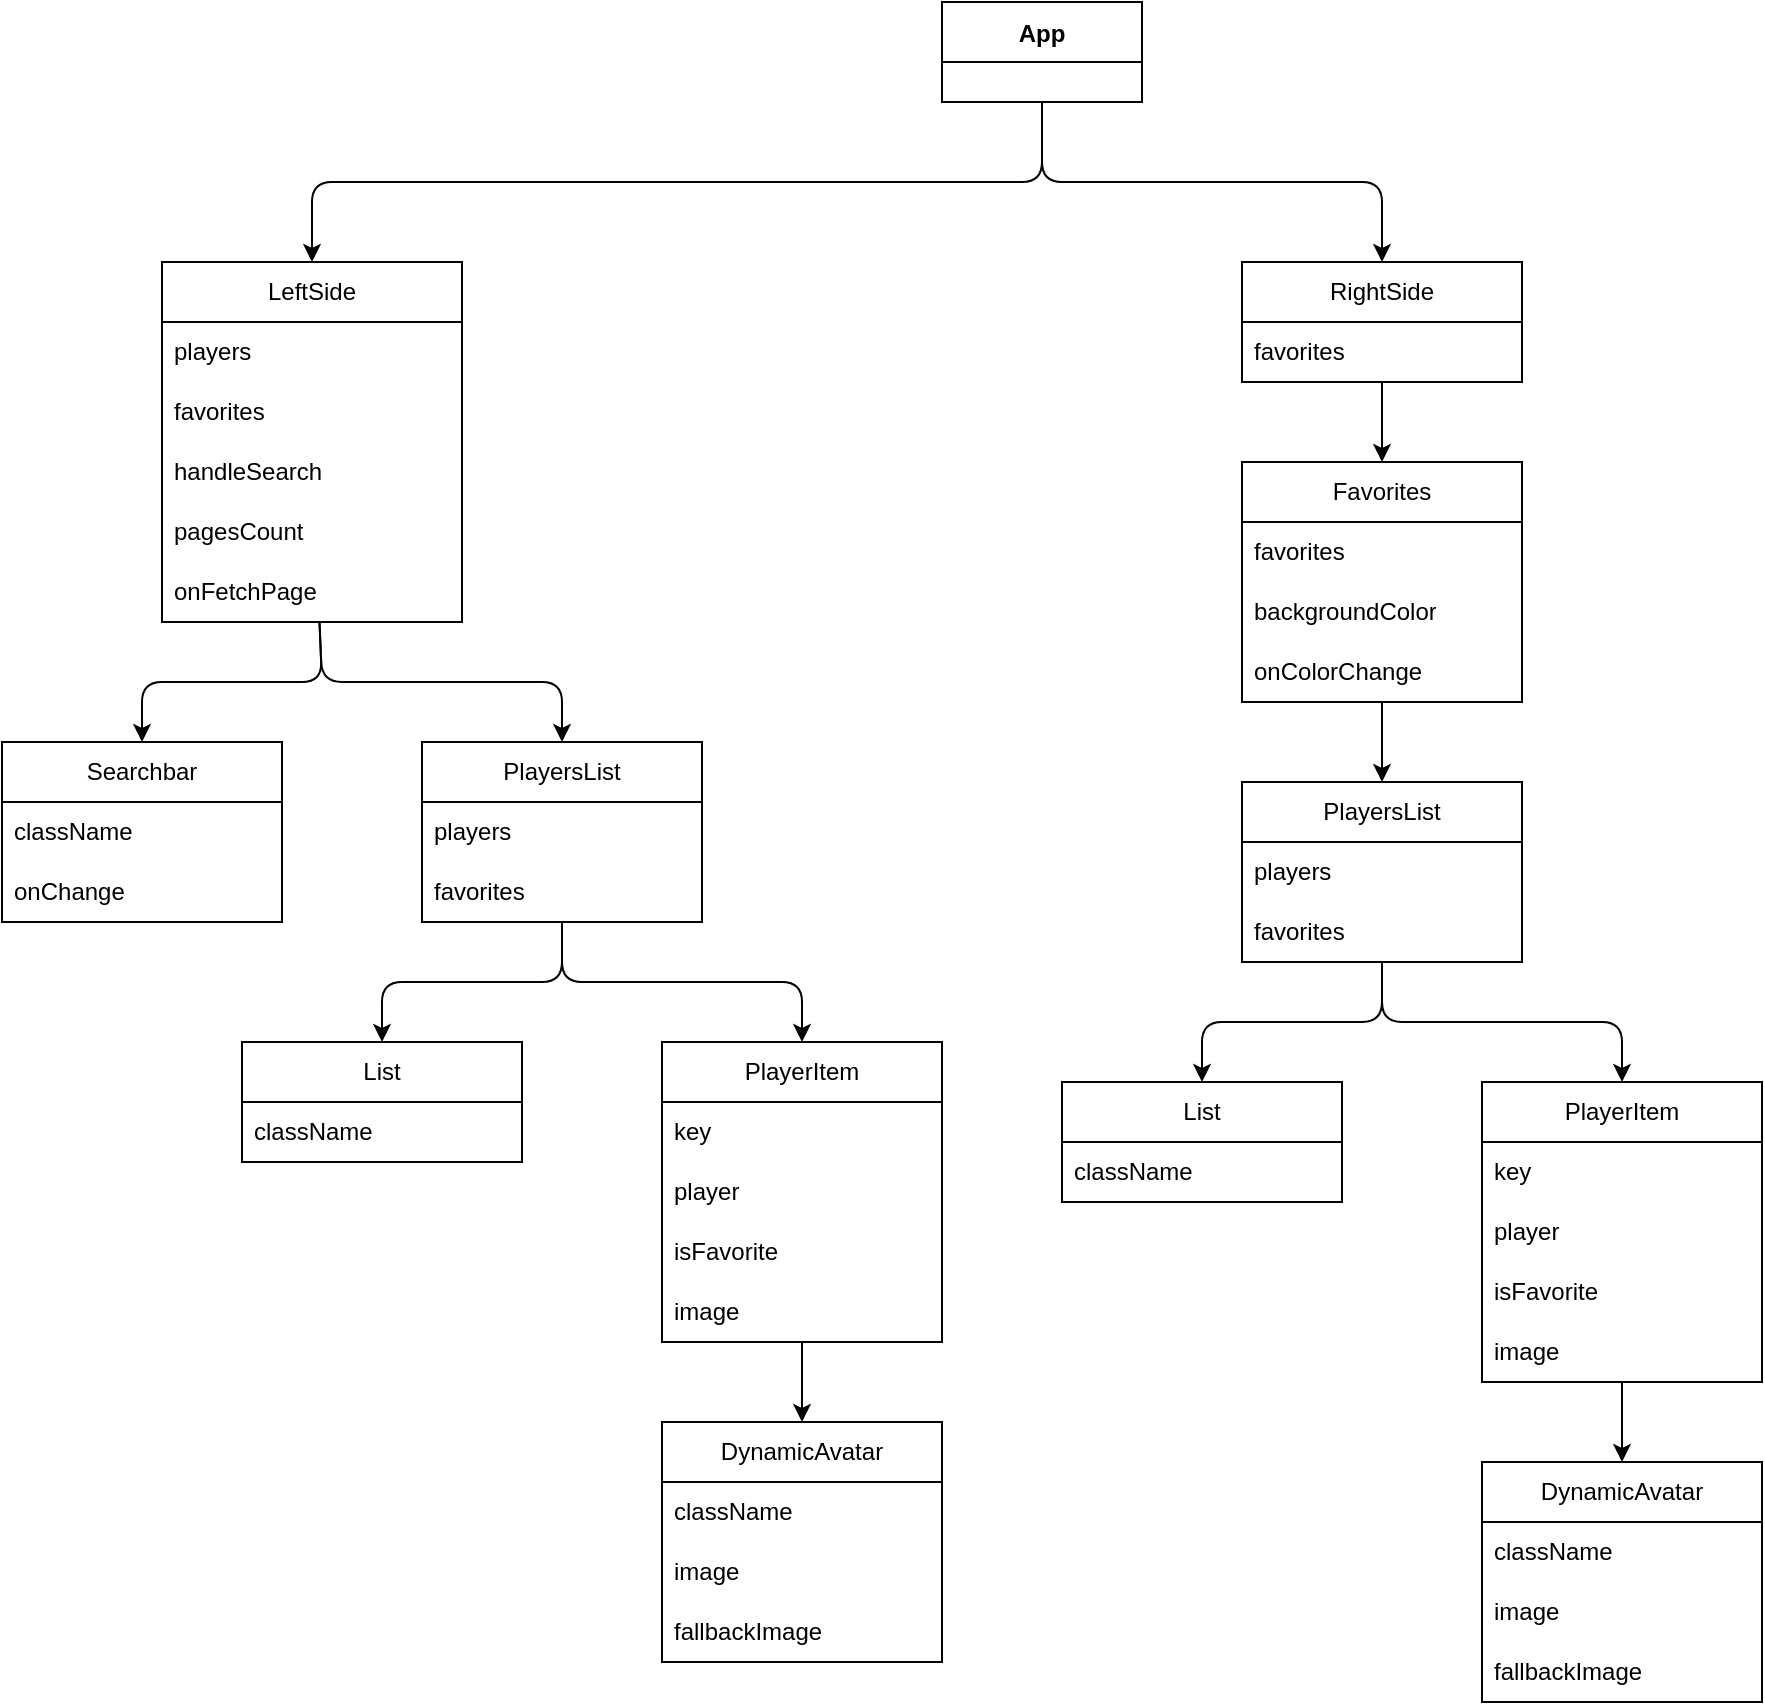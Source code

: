 <mxfile>
    <diagram id="FbXnOO4YFGzzxwllxjbm" name="Page-1">
        <mxGraphModel dx="2510" dy="1408" grid="1" gridSize="10" guides="1" tooltips="1" connect="1" arrows="1" fold="1" page="1" pageScale="1" pageWidth="1200" pageHeight="1600" math="0" shadow="0">
            <root>
                <mxCell id="0"/>
                <mxCell id="1" parent="0"/>
                <mxCell id="9" value="App" style="swimlane;startSize=30;" vertex="1" parent="1">
                    <mxGeometry x="630" y="240" width="100" height="50" as="geometry"/>
                </mxCell>
                <mxCell id="13" value="" style="endArrow=classic;html=1;exitX=0.5;exitY=1;exitDx=0;exitDy=0;entryX=0.5;entryY=0;entryDx=0;entryDy=0;" edge="1" parent="1" source="9" target="17">
                    <mxGeometry width="50" height="50" relative="1" as="geometry">
                        <mxPoint x="520" y="490" as="sourcePoint"/>
                        <mxPoint x="520" y="370" as="targetPoint"/>
                        <Array as="points">
                            <mxPoint x="680" y="330"/>
                            <mxPoint x="315" y="330"/>
                        </Array>
                    </mxGeometry>
                </mxCell>
                <mxCell id="15" value="" style="endArrow=classic;html=1;exitX=0.5;exitY=1;exitDx=0;exitDy=0;" edge="1" parent="1" source="9">
                    <mxGeometry width="50" height="50" relative="1" as="geometry">
                        <mxPoint x="620" y="520" as="sourcePoint"/>
                        <mxPoint x="850" y="370" as="targetPoint"/>
                        <Array as="points">
                            <mxPoint x="680" y="330"/>
                            <mxPoint x="850" y="330"/>
                        </Array>
                    </mxGeometry>
                </mxCell>
                <mxCell id="17" value="LeftSide" style="swimlane;fontStyle=0;childLayout=stackLayout;horizontal=1;startSize=30;horizontalStack=0;resizeParent=1;resizeParentMax=0;resizeLast=0;collapsible=1;marginBottom=0;whiteSpace=wrap;html=1;" vertex="1" parent="1">
                    <mxGeometry x="240" y="370" width="150" height="180" as="geometry"/>
                </mxCell>
                <mxCell id="18" value="players" style="text;strokeColor=none;fillColor=none;align=left;verticalAlign=middle;spacingLeft=4;spacingRight=4;overflow=hidden;points=[[0,0.5],[1,0.5]];portConstraint=eastwest;rotatable=0;whiteSpace=wrap;html=1;" vertex="1" parent="17">
                    <mxGeometry y="30" width="150" height="30" as="geometry"/>
                </mxCell>
                <mxCell id="19" value="favorites" style="text;strokeColor=none;fillColor=none;align=left;verticalAlign=middle;spacingLeft=4;spacingRight=4;overflow=hidden;points=[[0,0.5],[1,0.5]];portConstraint=eastwest;rotatable=0;whiteSpace=wrap;html=1;" vertex="1" parent="17">
                    <mxGeometry y="60" width="150" height="30" as="geometry"/>
                </mxCell>
                <mxCell id="25" value="handleSearch" style="text;strokeColor=none;fillColor=none;align=left;verticalAlign=middle;spacingLeft=4;spacingRight=4;overflow=hidden;points=[[0,0.5],[1,0.5]];portConstraint=eastwest;rotatable=0;whiteSpace=wrap;html=1;" vertex="1" parent="17">
                    <mxGeometry y="90" width="150" height="30" as="geometry"/>
                </mxCell>
                <mxCell id="20" value="pagesCount" style="text;strokeColor=none;fillColor=none;align=left;verticalAlign=middle;spacingLeft=4;spacingRight=4;overflow=hidden;points=[[0,0.5],[1,0.5]];portConstraint=eastwest;rotatable=0;whiteSpace=wrap;html=1;" vertex="1" parent="17">
                    <mxGeometry y="120" width="150" height="30" as="geometry"/>
                </mxCell>
                <mxCell id="26" value="onFetchPage" style="text;strokeColor=none;fillColor=none;align=left;verticalAlign=middle;spacingLeft=4;spacingRight=4;overflow=hidden;points=[[0,0.5],[1,0.5]];portConstraint=eastwest;rotatable=0;whiteSpace=wrap;html=1;" vertex="1" parent="17">
                    <mxGeometry y="150" width="150" height="30" as="geometry"/>
                </mxCell>
                <mxCell id="28" style="edgeStyle=none;html=1;exitX=1;exitY=0.25;exitDx=0;exitDy=0;" edge="1" parent="17" source="17" target="18">
                    <mxGeometry relative="1" as="geometry"/>
                </mxCell>
                <mxCell id="21" value="RightSide" style="swimlane;fontStyle=0;childLayout=stackLayout;horizontal=1;startSize=30;horizontalStack=0;resizeParent=1;resizeParentMax=0;resizeLast=0;collapsible=1;marginBottom=0;whiteSpace=wrap;html=1;" vertex="1" parent="1">
                    <mxGeometry x="780" y="370" width="140" height="60" as="geometry"/>
                </mxCell>
                <mxCell id="22" value="favorites" style="text;strokeColor=none;fillColor=none;align=left;verticalAlign=middle;spacingLeft=4;spacingRight=4;overflow=hidden;points=[[0,0.5],[1,0.5]];portConstraint=eastwest;rotatable=0;whiteSpace=wrap;html=1;" vertex="1" parent="21">
                    <mxGeometry y="30" width="140" height="30" as="geometry"/>
                </mxCell>
                <mxCell id="30" value="Favorites" style="swimlane;fontStyle=0;childLayout=stackLayout;horizontal=1;startSize=30;horizontalStack=0;resizeParent=1;resizeParentMax=0;resizeLast=0;collapsible=1;marginBottom=0;whiteSpace=wrap;html=1;" vertex="1" parent="1">
                    <mxGeometry x="780" y="470" width="140" height="120" as="geometry"/>
                </mxCell>
                <mxCell id="31" value="favorites" style="text;strokeColor=none;fillColor=none;align=left;verticalAlign=middle;spacingLeft=4;spacingRight=4;overflow=hidden;points=[[0,0.5],[1,0.5]];portConstraint=eastwest;rotatable=0;whiteSpace=wrap;html=1;" vertex="1" parent="30">
                    <mxGeometry y="30" width="140" height="30" as="geometry"/>
                </mxCell>
                <mxCell id="32" value="backgroundColor" style="text;strokeColor=none;fillColor=none;align=left;verticalAlign=middle;spacingLeft=4;spacingRight=4;overflow=hidden;points=[[0,0.5],[1,0.5]];portConstraint=eastwest;rotatable=0;whiteSpace=wrap;html=1;" vertex="1" parent="30">
                    <mxGeometry y="60" width="140" height="30" as="geometry"/>
                </mxCell>
                <mxCell id="33" value="onColorChange" style="text;strokeColor=none;fillColor=none;align=left;verticalAlign=middle;spacingLeft=4;spacingRight=4;overflow=hidden;points=[[0,0.5],[1,0.5]];portConstraint=eastwest;rotatable=0;whiteSpace=wrap;html=1;" vertex="1" parent="30">
                    <mxGeometry y="90" width="140" height="30" as="geometry"/>
                </mxCell>
                <mxCell id="35" value="" style="endArrow=classic;html=1;entryX=0.5;entryY=0;entryDx=0;entryDy=0;" edge="1" parent="1" source="21" target="30">
                    <mxGeometry width="50" height="50" relative="1" as="geometry">
                        <mxPoint x="840" y="530" as="sourcePoint"/>
                        <mxPoint x="700" y="460" as="targetPoint"/>
                    </mxGeometry>
                </mxCell>
                <mxCell id="36" value="PlayersList" style="swimlane;fontStyle=0;childLayout=stackLayout;horizontal=1;startSize=30;horizontalStack=0;resizeParent=1;resizeParentMax=0;resizeLast=0;collapsible=1;marginBottom=0;whiteSpace=wrap;html=1;" vertex="1" parent="1">
                    <mxGeometry x="780" y="630" width="140" height="90" as="geometry"/>
                </mxCell>
                <mxCell id="38" value="players" style="text;strokeColor=none;fillColor=none;align=left;verticalAlign=middle;spacingLeft=4;spacingRight=4;overflow=hidden;points=[[0,0.5],[1,0.5]];portConstraint=eastwest;rotatable=0;whiteSpace=wrap;html=1;" vertex="1" parent="36">
                    <mxGeometry y="30" width="140" height="30" as="geometry"/>
                </mxCell>
                <mxCell id="37" value="favorites" style="text;strokeColor=none;fillColor=none;align=left;verticalAlign=middle;spacingLeft=4;spacingRight=4;overflow=hidden;points=[[0,0.5],[1,0.5]];portConstraint=eastwest;rotatable=0;whiteSpace=wrap;html=1;" vertex="1" parent="36">
                    <mxGeometry y="60" width="140" height="30" as="geometry"/>
                </mxCell>
                <mxCell id="41" value="" style="endArrow=classic;html=1;entryX=0.5;entryY=0;entryDx=0;entryDy=0;" edge="1" parent="1" source="30" target="36">
                    <mxGeometry width="50" height="50" relative="1" as="geometry">
                        <mxPoint x="650" y="510" as="sourcePoint"/>
                        <mxPoint x="700" y="460" as="targetPoint"/>
                    </mxGeometry>
                </mxCell>
                <mxCell id="42" value="List" style="swimlane;fontStyle=0;childLayout=stackLayout;horizontal=1;startSize=30;horizontalStack=0;resizeParent=1;resizeParentMax=0;resizeLast=0;collapsible=1;marginBottom=0;whiteSpace=wrap;html=1;" vertex="1" parent="1">
                    <mxGeometry x="690" y="780" width="140" height="60" as="geometry"/>
                </mxCell>
                <mxCell id="43" value="className" style="text;strokeColor=none;fillColor=none;align=left;verticalAlign=middle;spacingLeft=4;spacingRight=4;overflow=hidden;points=[[0,0.5],[1,0.5]];portConstraint=eastwest;rotatable=0;whiteSpace=wrap;html=1;" vertex="1" parent="42">
                    <mxGeometry y="30" width="140" height="30" as="geometry"/>
                </mxCell>
                <mxCell id="45" value="PlayerItem" style="swimlane;fontStyle=0;childLayout=stackLayout;horizontal=1;startSize=30;horizontalStack=0;resizeParent=1;resizeParentMax=0;resizeLast=0;collapsible=1;marginBottom=0;whiteSpace=wrap;html=1;" vertex="1" parent="1">
                    <mxGeometry x="900" y="780" width="140" height="150" as="geometry"/>
                </mxCell>
                <mxCell id="46" value="key" style="text;strokeColor=none;fillColor=none;align=left;verticalAlign=middle;spacingLeft=4;spacingRight=4;overflow=hidden;points=[[0,0.5],[1,0.5]];portConstraint=eastwest;rotatable=0;whiteSpace=wrap;html=1;" vertex="1" parent="45">
                    <mxGeometry y="30" width="140" height="30" as="geometry"/>
                </mxCell>
                <mxCell id="47" value="player" style="text;strokeColor=none;fillColor=none;align=left;verticalAlign=middle;spacingLeft=4;spacingRight=4;overflow=hidden;points=[[0,0.5],[1,0.5]];portConstraint=eastwest;rotatable=0;whiteSpace=wrap;html=1;" vertex="1" parent="45">
                    <mxGeometry y="60" width="140" height="30" as="geometry"/>
                </mxCell>
                <mxCell id="48" value="isFavorite" style="text;strokeColor=none;fillColor=none;align=left;verticalAlign=middle;spacingLeft=4;spacingRight=4;overflow=hidden;points=[[0,0.5],[1,0.5]];portConstraint=eastwest;rotatable=0;whiteSpace=wrap;html=1;" vertex="1" parent="45">
                    <mxGeometry y="90" width="140" height="30" as="geometry"/>
                </mxCell>
                <mxCell id="49" value="image" style="text;strokeColor=none;fillColor=none;align=left;verticalAlign=middle;spacingLeft=4;spacingRight=4;overflow=hidden;points=[[0,0.5],[1,0.5]];portConstraint=eastwest;rotatable=0;whiteSpace=wrap;html=1;" vertex="1" parent="45">
                    <mxGeometry y="120" width="140" height="30" as="geometry"/>
                </mxCell>
                <mxCell id="56" value="" style="endArrow=classic;html=1;entryX=0.5;entryY=0;entryDx=0;entryDy=0;" edge="1" parent="1" source="36" target="42">
                    <mxGeometry width="50" height="50" relative="1" as="geometry">
                        <mxPoint x="830" y="710" as="sourcePoint"/>
                        <mxPoint x="880" y="660" as="targetPoint"/>
                        <Array as="points">
                            <mxPoint x="850" y="750"/>
                            <mxPoint x="760" y="750"/>
                        </Array>
                    </mxGeometry>
                </mxCell>
                <mxCell id="57" value="" style="endArrow=classic;html=1;entryX=0.5;entryY=0;entryDx=0;entryDy=0;" edge="1" parent="1" source="36" target="45">
                    <mxGeometry width="50" height="50" relative="1" as="geometry">
                        <mxPoint x="850" y="720" as="sourcePoint"/>
                        <mxPoint x="970" y="780" as="targetPoint"/>
                        <Array as="points">
                            <mxPoint x="850" y="750"/>
                            <mxPoint x="900" y="750"/>
                            <mxPoint x="970" y="750"/>
                        </Array>
                    </mxGeometry>
                </mxCell>
                <mxCell id="90" value="Searchbar" style="swimlane;fontStyle=0;childLayout=stackLayout;horizontal=1;startSize=30;horizontalStack=0;resizeParent=1;resizeParentMax=0;resizeLast=0;collapsible=1;marginBottom=0;whiteSpace=wrap;html=1;" vertex="1" parent="1">
                    <mxGeometry x="160" y="610" width="140" height="90" as="geometry"/>
                </mxCell>
                <mxCell id="91" value="className" style="text;strokeColor=none;fillColor=none;align=left;verticalAlign=middle;spacingLeft=4;spacingRight=4;overflow=hidden;points=[[0,0.5],[1,0.5]];portConstraint=eastwest;rotatable=0;whiteSpace=wrap;html=1;" vertex="1" parent="90">
                    <mxGeometry y="30" width="140" height="30" as="geometry"/>
                </mxCell>
                <mxCell id="108" value="onChange" style="text;strokeColor=none;fillColor=none;align=left;verticalAlign=middle;spacingLeft=4;spacingRight=4;overflow=hidden;points=[[0,0.5],[1,0.5]];portConstraint=eastwest;rotatable=0;whiteSpace=wrap;html=1;" vertex="1" parent="90">
                    <mxGeometry y="60" width="140" height="30" as="geometry"/>
                </mxCell>
                <mxCell id="97" value="" style="endArrow=classic;html=1;entryX=0.5;entryY=0;entryDx=0;entryDy=0;" edge="1" target="90" parent="1" source="17">
                    <mxGeometry width="50" height="50" relative="1" as="geometry">
                        <mxPoint x="320" y="550" as="sourcePoint"/>
                        <mxPoint x="350" y="490" as="targetPoint"/>
                        <Array as="points">
                            <mxPoint x="320" y="580"/>
                            <mxPoint x="230" y="580"/>
                        </Array>
                    </mxGeometry>
                </mxCell>
                <mxCell id="98" value="" style="endArrow=classic;html=1;" edge="1" target="109" parent="1" source="17">
                    <mxGeometry width="50" height="50" relative="1" as="geometry">
                        <mxPoint x="320" y="550" as="sourcePoint"/>
                        <mxPoint x="440" y="610" as="targetPoint"/>
                        <Array as="points">
                            <mxPoint x="320" y="580"/>
                            <mxPoint x="370" y="580"/>
                            <mxPoint x="440" y="580"/>
                        </Array>
                    </mxGeometry>
                </mxCell>
                <mxCell id="109" value="PlayersList" style="swimlane;fontStyle=0;childLayout=stackLayout;horizontal=1;startSize=30;horizontalStack=0;resizeParent=1;resizeParentMax=0;resizeLast=0;collapsible=1;marginBottom=0;whiteSpace=wrap;html=1;" vertex="1" parent="1">
                    <mxGeometry x="370" y="610" width="140" height="90" as="geometry"/>
                </mxCell>
                <mxCell id="110" value="players" style="text;strokeColor=none;fillColor=none;align=left;verticalAlign=middle;spacingLeft=4;spacingRight=4;overflow=hidden;points=[[0,0.5],[1,0.5]];portConstraint=eastwest;rotatable=0;whiteSpace=wrap;html=1;" vertex="1" parent="109">
                    <mxGeometry y="30" width="140" height="30" as="geometry"/>
                </mxCell>
                <mxCell id="111" value="favorites" style="text;strokeColor=none;fillColor=none;align=left;verticalAlign=middle;spacingLeft=4;spacingRight=4;overflow=hidden;points=[[0,0.5],[1,0.5]];portConstraint=eastwest;rotatable=0;whiteSpace=wrap;html=1;" vertex="1" parent="109">
                    <mxGeometry y="60" width="140" height="30" as="geometry"/>
                </mxCell>
                <mxCell id="113" value="List" style="swimlane;fontStyle=0;childLayout=stackLayout;horizontal=1;startSize=30;horizontalStack=0;resizeParent=1;resizeParentMax=0;resizeLast=0;collapsible=1;marginBottom=0;whiteSpace=wrap;html=1;" vertex="1" parent="1">
                    <mxGeometry x="280" y="760" width="140" height="60" as="geometry"/>
                </mxCell>
                <mxCell id="114" value="className" style="text;strokeColor=none;fillColor=none;align=left;verticalAlign=middle;spacingLeft=4;spacingRight=4;overflow=hidden;points=[[0,0.5],[1,0.5]];portConstraint=eastwest;rotatable=0;whiteSpace=wrap;html=1;" vertex="1" parent="113">
                    <mxGeometry y="30" width="140" height="30" as="geometry"/>
                </mxCell>
                <mxCell id="115" value="PlayerItem" style="swimlane;fontStyle=0;childLayout=stackLayout;horizontal=1;startSize=30;horizontalStack=0;resizeParent=1;resizeParentMax=0;resizeLast=0;collapsible=1;marginBottom=0;whiteSpace=wrap;html=1;" vertex="1" parent="1">
                    <mxGeometry x="490" y="760" width="140" height="150" as="geometry"/>
                </mxCell>
                <mxCell id="116" value="key" style="text;strokeColor=none;fillColor=none;align=left;verticalAlign=middle;spacingLeft=4;spacingRight=4;overflow=hidden;points=[[0,0.5],[1,0.5]];portConstraint=eastwest;rotatable=0;whiteSpace=wrap;html=1;" vertex="1" parent="115">
                    <mxGeometry y="30" width="140" height="30" as="geometry"/>
                </mxCell>
                <mxCell id="117" value="player" style="text;strokeColor=none;fillColor=none;align=left;verticalAlign=middle;spacingLeft=4;spacingRight=4;overflow=hidden;points=[[0,0.5],[1,0.5]];portConstraint=eastwest;rotatable=0;whiteSpace=wrap;html=1;" vertex="1" parent="115">
                    <mxGeometry y="60" width="140" height="30" as="geometry"/>
                </mxCell>
                <mxCell id="118" value="isFavorite" style="text;strokeColor=none;fillColor=none;align=left;verticalAlign=middle;spacingLeft=4;spacingRight=4;overflow=hidden;points=[[0,0.5],[1,0.5]];portConstraint=eastwest;rotatable=0;whiteSpace=wrap;html=1;" vertex="1" parent="115">
                    <mxGeometry y="90" width="140" height="30" as="geometry"/>
                </mxCell>
                <mxCell id="119" value="image" style="text;strokeColor=none;fillColor=none;align=left;verticalAlign=middle;spacingLeft=4;spacingRight=4;overflow=hidden;points=[[0,0.5],[1,0.5]];portConstraint=eastwest;rotatable=0;whiteSpace=wrap;html=1;" vertex="1" parent="115">
                    <mxGeometry y="120" width="140" height="30" as="geometry"/>
                </mxCell>
                <mxCell id="120" value="" style="endArrow=classic;html=1;entryX=0.5;entryY=0;entryDx=0;entryDy=0;" edge="1" source="109" target="113" parent="1">
                    <mxGeometry width="50" height="50" relative="1" as="geometry">
                        <mxPoint x="420" y="690" as="sourcePoint"/>
                        <mxPoint x="470" y="640" as="targetPoint"/>
                        <Array as="points">
                            <mxPoint x="440" y="730"/>
                            <mxPoint x="350" y="730"/>
                        </Array>
                    </mxGeometry>
                </mxCell>
                <mxCell id="121" value="" style="endArrow=classic;html=1;entryX=0.5;entryY=0;entryDx=0;entryDy=0;" edge="1" source="109" target="115" parent="1">
                    <mxGeometry width="50" height="50" relative="1" as="geometry">
                        <mxPoint x="440" y="700" as="sourcePoint"/>
                        <mxPoint x="560" y="760" as="targetPoint"/>
                        <Array as="points">
                            <mxPoint x="440" y="730"/>
                            <mxPoint x="490" y="730"/>
                            <mxPoint x="560" y="730"/>
                        </Array>
                    </mxGeometry>
                </mxCell>
                <mxCell id="122" value="DynamicAvatar" style="swimlane;fontStyle=0;childLayout=stackLayout;horizontal=1;startSize=30;horizontalStack=0;resizeParent=1;resizeParentMax=0;resizeLast=0;collapsible=1;marginBottom=0;whiteSpace=wrap;html=1;" vertex="1" parent="1">
                    <mxGeometry x="490" y="950" width="140" height="120" as="geometry"/>
                </mxCell>
                <mxCell id="123" value="className" style="text;strokeColor=none;fillColor=none;align=left;verticalAlign=middle;spacingLeft=4;spacingRight=4;overflow=hidden;points=[[0,0.5],[1,0.5]];portConstraint=eastwest;rotatable=0;whiteSpace=wrap;html=1;" vertex="1" parent="122">
                    <mxGeometry y="30" width="140" height="30" as="geometry"/>
                </mxCell>
                <mxCell id="128" value="image" style="text;strokeColor=none;fillColor=none;align=left;verticalAlign=middle;spacingLeft=4;spacingRight=4;overflow=hidden;points=[[0,0.5],[1,0.5]];portConstraint=eastwest;rotatable=0;whiteSpace=wrap;html=1;" vertex="1" parent="122">
                    <mxGeometry y="60" width="140" height="30" as="geometry"/>
                </mxCell>
                <mxCell id="127" value="fallbackImage" style="text;strokeColor=none;fillColor=none;align=left;verticalAlign=middle;spacingLeft=4;spacingRight=4;overflow=hidden;points=[[0,0.5],[1,0.5]];portConstraint=eastwest;rotatable=0;whiteSpace=wrap;html=1;" vertex="1" parent="122">
                    <mxGeometry y="90" width="140" height="30" as="geometry"/>
                </mxCell>
                <mxCell id="126" value="" style="endArrow=classic;html=1;" edge="1" parent="1" source="115" target="122">
                    <mxGeometry width="50" height="50" relative="1" as="geometry">
                        <mxPoint x="630" y="800" as="sourcePoint"/>
                        <mxPoint x="680" y="750" as="targetPoint"/>
                    </mxGeometry>
                </mxCell>
                <mxCell id="129" value="DynamicAvatar" style="swimlane;fontStyle=0;childLayout=stackLayout;horizontal=1;startSize=30;horizontalStack=0;resizeParent=1;resizeParentMax=0;resizeLast=0;collapsible=1;marginBottom=0;whiteSpace=wrap;html=1;" vertex="1" parent="1">
                    <mxGeometry x="900" y="970" width="140" height="120" as="geometry"/>
                </mxCell>
                <mxCell id="130" value="className" style="text;strokeColor=none;fillColor=none;align=left;verticalAlign=middle;spacingLeft=4;spacingRight=4;overflow=hidden;points=[[0,0.5],[1,0.5]];portConstraint=eastwest;rotatable=0;whiteSpace=wrap;html=1;" vertex="1" parent="129">
                    <mxGeometry y="30" width="140" height="30" as="geometry"/>
                </mxCell>
                <mxCell id="131" value="image" style="text;strokeColor=none;fillColor=none;align=left;verticalAlign=middle;spacingLeft=4;spacingRight=4;overflow=hidden;points=[[0,0.5],[1,0.5]];portConstraint=eastwest;rotatable=0;whiteSpace=wrap;html=1;" vertex="1" parent="129">
                    <mxGeometry y="60" width="140" height="30" as="geometry"/>
                </mxCell>
                <mxCell id="132" value="fallbackImage" style="text;strokeColor=none;fillColor=none;align=left;verticalAlign=middle;spacingLeft=4;spacingRight=4;overflow=hidden;points=[[0,0.5],[1,0.5]];portConstraint=eastwest;rotatable=0;whiteSpace=wrap;html=1;" vertex="1" parent="129">
                    <mxGeometry y="90" width="140" height="30" as="geometry"/>
                </mxCell>
                <mxCell id="133" value="" style="endArrow=classic;html=1;" edge="1" target="129" parent="1" source="45">
                    <mxGeometry width="50" height="50" relative="1" as="geometry">
                        <mxPoint x="970" y="930" as="sourcePoint"/>
                        <mxPoint x="1090" y="770" as="targetPoint"/>
                    </mxGeometry>
                </mxCell>
            </root>
        </mxGraphModel>
    </diagram>
</mxfile>